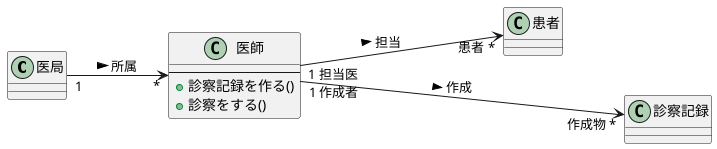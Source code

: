 @startuml 演習3-2クラス図
left to right direction

class 医局{}
class 医師{
    ---
    + 診察記録を作る()
    + 診察をする()
}
class 患者{}
class 診察記録{}

医局 "1" --> "*" 医師:所属 >
医師 "1 担当医" ---> "患者 *" 患者:担当 >
医師 "1 作成者" ----> "作成物 *" 診察記録:作成 >

@enduml